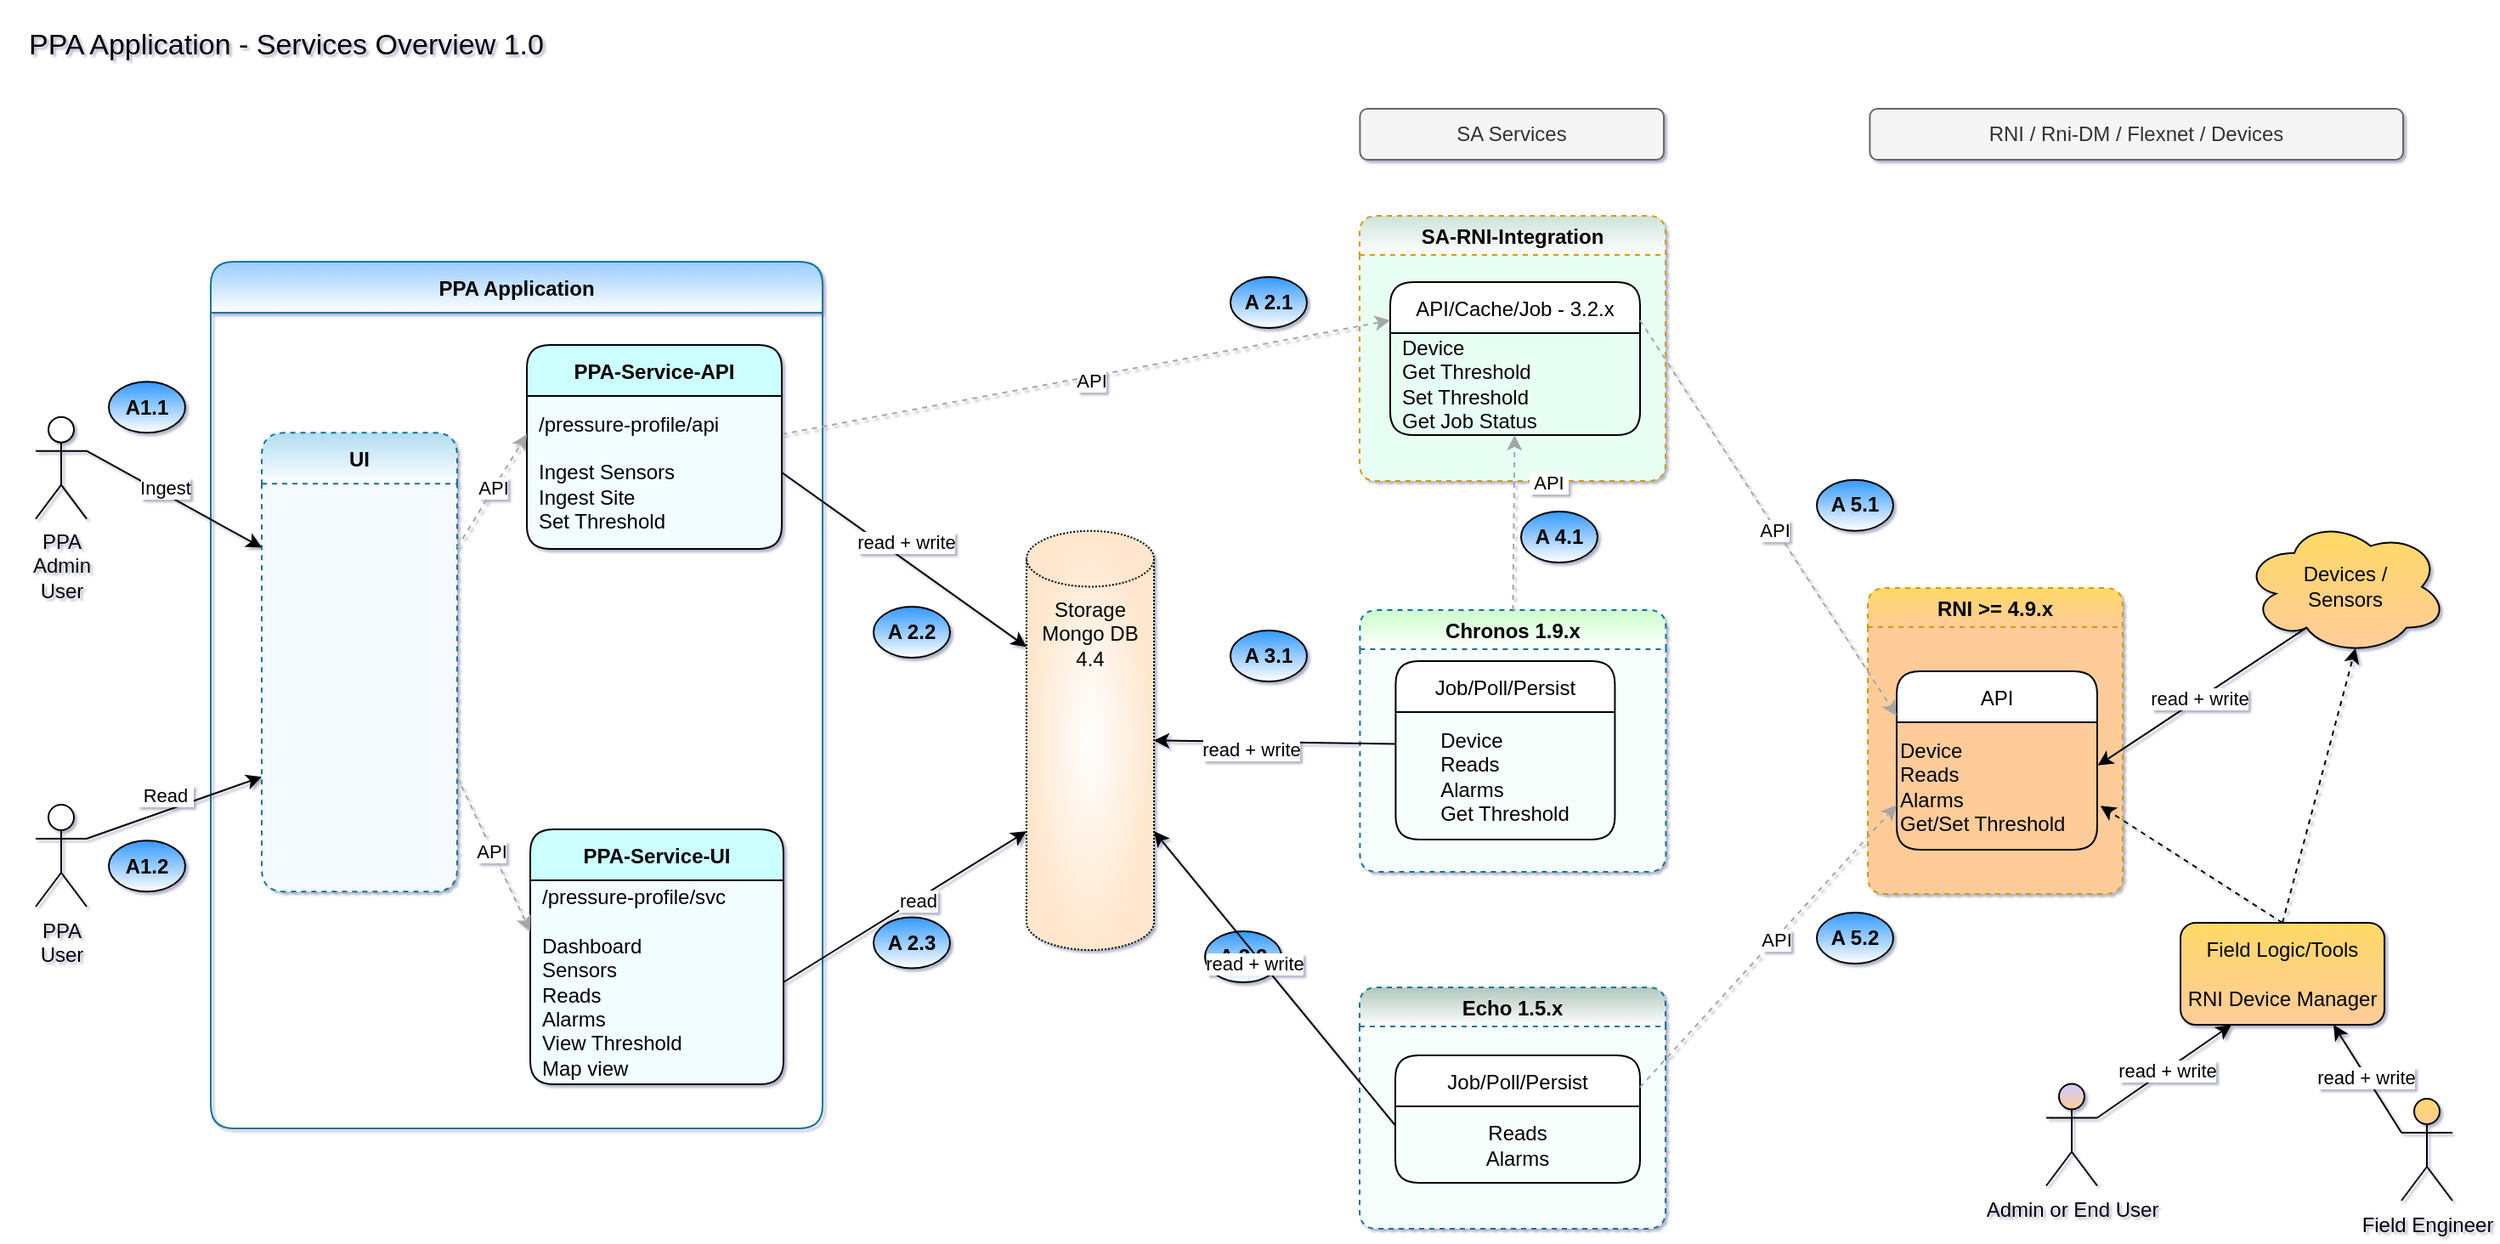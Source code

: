 <mxfile version="20.2.0" type="github"><diagram id="UW2Let9FedXbePVIwO7e" name="Page-1"><mxGraphModel dx="1752" dy="1195" grid="1" gridSize="15" guides="1" tooltips="1" connect="1" arrows="1" fold="1" page="1" pageScale="1" pageWidth="850" pageHeight="1100" math="0" shadow="1"><root><mxCell id="0"/><mxCell id="1" parent="0"/><mxCell id="AruDtZ0RBoFqMmwlggtc-82" value="PPA Application" style="swimlane;rounded=1;fillColor=#99CCFF;strokeColor=#10739e;swimlaneFillColor=none;gradientColor=#ffffff;startSize=30;" parent="1" vertex="1"><mxGeometry x="135" y="165" width="360" height="510" as="geometry"/></mxCell><mxCell id="ZzOdG_4jZLLu2tyRgjDv-50" value="Storage&lt;br&gt;Mongo DB 4.4" style="shape=cylinder3;whiteSpace=wrap;html=1;boundedLbl=1;backgroundOutline=1;size=16.4;strokeColor=default;fillColor=default;gradientColor=#FFE6CC;dashed=1;dashPattern=1 1;gradientDirection=radial;verticalAlign=top;horizontal=1;" parent="1" vertex="1"><mxGeometry x="615" y="323.41" width="75" height="246.59" as="geometry"/></mxCell><mxCell id="ZzOdG_4jZLLu2tyRgjDv-80" value="PPA&lt;br&gt;Admin&lt;br&gt;User" style="shape=umlActor;verticalLabelPosition=bottom;verticalAlign=top;html=1;outlineConnect=0;rounded=1;" parent="1" vertex="1"><mxGeometry x="32" y="256.33" width="30" height="60" as="geometry"/></mxCell><mxCell id="ZzOdG_4jZLLu2tyRgjDv-86" value="&lt;b&gt;A 4.1&lt;/b&gt;" style="ellipse;whiteSpace=wrap;html=1;gradientColor=#ffffff;fillColor=#3399FF;" parent="1" vertex="1"><mxGeometry x="906" y="312" width="45" height="30" as="geometry"/></mxCell><mxCell id="ZzOdG_4jZLLu2tyRgjDv-89" value="SA-RNI-Integration" style="swimlane;rounded=1;dashed=1;fillColor=#CDE3DA;strokeColor=#d79b00;swimlaneFillColor=#E8FFF4;gradientColor=#ffffff;" parent="1" vertex="1"><mxGeometry x="811" y="138" width="180" height="156" as="geometry"/></mxCell><mxCell id="ZzOdG_4jZLLu2tyRgjDv-90" value="API/Cache/Job - 3.2.x" style="swimlane;fontStyle=0;childLayout=stackLayout;horizontal=1;startSize=30;horizontalStack=0;resizeParent=1;resizeParentMax=0;resizeLast=0;collapsible=1;marginBottom=0;rounded=1;" parent="ZzOdG_4jZLLu2tyRgjDv-89" vertex="1"><mxGeometry x="18" y="39" width="147" height="90" as="geometry"/></mxCell><mxCell id="AruDtZ0RBoFqMmwlggtc-56" value="Device&lt;br&gt;Get Threshold&lt;br&gt;Set Threshold&lt;br&gt;Get Job Status&lt;br&gt;" style="text;html=1;strokeColor=none;fillColor=none;align=left;verticalAlign=middle;whiteSpace=wrap;rounded=0;spacingLeft=5;" parent="ZzOdG_4jZLLu2tyRgjDv-90" vertex="1"><mxGeometry y="30" width="147" height="60" as="geometry"/></mxCell><mxCell id="ZzOdG_4jZLLu2tyRgjDv-110" value="PPA Application - Services Overview 1.0" style="text;html=1;strokeColor=none;fillColor=none;align=center;verticalAlign=middle;whiteSpace=wrap;rounded=0;dashed=1;dashPattern=1 1;fontSize=17;shadow=1;sketch=0;" parent="1" vertex="1"><mxGeometry x="15" y="15" width="329" height="45" as="geometry"/></mxCell><mxCell id="GmtC9z-hrs0Nm8OKajx7-26" value="&lt;b&gt;A 3.2&lt;/b&gt;" style="ellipse;whiteSpace=wrap;html=1;gradientColor=#ffffff;fillColor=#3399FF;" parent="1" vertex="1"><mxGeometry x="720" y="559.0" width="45" height="30" as="geometry"/></mxCell><mxCell id="V6qS4mEH70nxAcZY2XD3-2" value="&lt;b&gt;A 3.1&lt;/b&gt;" style="ellipse;whiteSpace=wrap;html=1;gradientColor=#ffffff;fillColor=#3399FF;" parent="1" vertex="1"><mxGeometry x="735" y="382" width="45" height="30" as="geometry"/></mxCell><mxCell id="AruDtZ0RBoFqMmwlggtc-1" value="UI" style="swimlane;rounded=1;dashed=1;fillColor=#b1ddf0;strokeColor=#10739e;swimlaneFillColor=#F5FAFF;gradientColor=#ffffff;startSize=30;" parent="1" vertex="1"><mxGeometry x="165" y="265.66" width="115" height="270" as="geometry"/></mxCell><mxCell id="AruDtZ0RBoFqMmwlggtc-10" value="PPA &lt;br&gt;User" style="shape=umlActor;verticalLabelPosition=bottom;verticalAlign=top;html=1;outlineConnect=0;rounded=1;" parent="1" vertex="1"><mxGeometry x="32" y="484.5" width="30" height="60" as="geometry"/></mxCell><mxCell id="ZzOdG_4jZLLu2tyRgjDv-84" value="&amp;nbsp;Read&amp;nbsp;" style="endArrow=classic;html=1;rounded=0;entryX=0;entryY=0.75;entryDx=0;entryDy=0;exitX=1;exitY=0.333;exitDx=0;exitDy=0;exitPerimeter=0;" parent="1" source="AruDtZ0RBoFqMmwlggtc-10" target="AruDtZ0RBoFqMmwlggtc-1" edge="1"><mxGeometry x="-0.051" y="8" width="50" height="50" relative="1" as="geometry"><mxPoint x="62" y="713.5" as="sourcePoint"/><mxPoint x="167" y="699" as="targetPoint"/><mxPoint y="-1" as="offset"/></mxGeometry></mxCell><mxCell id="AruDtZ0RBoFqMmwlggtc-18" value="&lt;b&gt;A1.2&lt;/b&gt;" style="ellipse;whiteSpace=wrap;html=1;gradientColor=#ffffff;fillColor=#3399FF;" parent="1" vertex="1"><mxGeometry x="75" y="505.66" width="45" height="30" as="geometry"/></mxCell><mxCell id="AruDtZ0RBoFqMmwlggtc-19" value="read + write" style="endArrow=classic;html=1;rounded=0;entryX=0;entryY=0;entryDx=0;entryDy=68.2;exitX=1;exitY=0.5;exitDx=0;exitDy=0;entryPerimeter=0;" parent="1" source="AruDtZ0RBoFqMmwlggtc-77" target="ZzOdG_4jZLLu2tyRgjDv-50" edge="1"><mxGeometry x="-0.051" y="8" width="50" height="50" relative="1" as="geometry"><mxPoint x="517" y="382.75" as="sourcePoint"/><mxPoint x="483" y="397.5" as="targetPoint"/><mxPoint y="-1" as="offset"/></mxGeometry></mxCell><mxCell id="AruDtZ0RBoFqMmwlggtc-20" value="&lt;b&gt;A 2.2&lt;/b&gt;" style="ellipse;whiteSpace=wrap;html=1;gradientColor=#ffffff;fillColor=#3399FF;" parent="1" vertex="1"><mxGeometry x="525" y="368" width="45" height="30" as="geometry"/></mxCell><mxCell id="AruDtZ0RBoFqMmwlggtc-21" value="read" style="endArrow=classic;html=1;rounded=0;entryX=0;entryY=0;entryDx=0;entryDy=176.742;exitX=1;exitY=0.5;exitDx=0;exitDy=0;entryPerimeter=0;" parent="1" source="AruDtZ0RBoFqMmwlggtc-61" target="ZzOdG_4jZLLu2tyRgjDv-50" edge="1"><mxGeometry x="0.101" y="-1" width="50" height="50" relative="1" as="geometry"><mxPoint x="527" y="575.5" as="sourcePoint"/><mxPoint x="483" y="560.5" as="targetPoint"/><mxPoint as="offset"/></mxGeometry></mxCell><mxCell id="AruDtZ0RBoFqMmwlggtc-22" value="&lt;b&gt;A 2.3&lt;br&gt;&lt;/b&gt;" style="ellipse;whiteSpace=wrap;html=1;gradientColor=#ffffff;fillColor=#3399FF;" parent="1" vertex="1"><mxGeometry x="525" y="550.75" width="45" height="30" as="geometry"/></mxCell><mxCell id="V6qS4mEH70nxAcZY2XD3-1" value="" style="endArrow=classic;html=1;rounded=0;exitX=1;exitY=0.25;exitDx=0;exitDy=0;strokeColor=#A6A6A6;shadow=0;dashed=1;entryX=0;entryY=0.25;entryDx=0;entryDy=0;" parent="1" source="AruDtZ0RBoFqMmwlggtc-77" target="ZzOdG_4jZLLu2tyRgjDv-90" edge="1"><mxGeometry width="50" height="50" relative="1" as="geometry"><mxPoint x="490" y="345.25" as="sourcePoint"/><mxPoint x="839" y="210" as="targetPoint"/></mxGeometry></mxCell><mxCell id="AruDtZ0RBoFqMmwlggtc-29" value="API" style="edgeLabel;html=1;align=center;verticalAlign=middle;resizable=0;points=[];" parent="V6qS4mEH70nxAcZY2XD3-1" vertex="1" connectable="0"><mxGeometry x="0.052" y="-1" relative="1" as="geometry"><mxPoint x="-7" y="2" as="offset"/></mxGeometry></mxCell><mxCell id="AruDtZ0RBoFqMmwlggtc-24" value="Chronos 1.9.x" style="swimlane;rounded=1;dashed=1;fillColor=#CCFFCC;strokeColor=#10739e;swimlaneFillColor=#F7FFFC;gradientColor=#ffffff;" parent="1" vertex="1"><mxGeometry x="811.21" y="370" width="180" height="154" as="geometry"/></mxCell><mxCell id="AruDtZ0RBoFqMmwlggtc-25" value="Job/Poll/Persist" style="swimlane;fontStyle=0;childLayout=stackLayout;horizontal=1;startSize=30;horizontalStack=0;resizeParent=1;resizeParentMax=0;resizeLast=0;collapsible=1;marginBottom=0;rounded=1;" parent="AruDtZ0RBoFqMmwlggtc-24" vertex="1"><mxGeometry x="21" y="30" width="129" height="105" as="geometry"/></mxCell><mxCell id="AruDtZ0RBoFqMmwlggtc-57" value="&lt;div style=&quot;text-align: left;&quot;&gt;&lt;span style=&quot;background-color: initial;&quot;&gt;Device&lt;br&gt;Reads&lt;/span&gt;&lt;/div&gt;&lt;div style=&quot;text-align: left;&quot;&gt;&lt;span style=&quot;background-color: initial;&quot;&gt;Alarms&lt;br&gt;Get Threshold&lt;/span&gt;&lt;/div&gt;" style="text;html=1;strokeColor=none;fillColor=none;align=center;verticalAlign=middle;whiteSpace=wrap;rounded=0;" parent="AruDtZ0RBoFqMmwlggtc-25" vertex="1"><mxGeometry y="30" width="129" height="75" as="geometry"/></mxCell><mxCell id="AruDtZ0RBoFqMmwlggtc-27" value="read + write" style="endArrow=classic;html=1;rounded=0;entryX=1;entryY=0.5;entryDx=0;entryDy=0;entryPerimeter=0;exitX=0;exitY=0.25;exitDx=0;exitDy=0;" parent="1" source="AruDtZ0RBoFqMmwlggtc-57" target="ZzOdG_4jZLLu2tyRgjDv-50" edge="1"><mxGeometry x="0.201" y="4" width="50" height="50" relative="1" as="geometry"><mxPoint x="824.21" y="428" as="sourcePoint"/><mxPoint x="582" y="521.75" as="targetPoint"/><mxPoint as="offset"/></mxGeometry></mxCell><mxCell id="AruDtZ0RBoFqMmwlggtc-28" value="" style="endArrow=classic;html=1;rounded=0;exitX=0.5;exitY=0;exitDx=0;exitDy=0;strokeColor=#A6A6A6;shadow=0;dashed=1;" parent="1" source="AruDtZ0RBoFqMmwlggtc-24" target="AruDtZ0RBoFqMmwlggtc-56" edge="1"><mxGeometry width="50" height="50" relative="1" as="geometry"><mxPoint x="922.0" y="308" as="sourcePoint"/><mxPoint x="1044" y="235" as="targetPoint"/></mxGeometry></mxCell><mxCell id="AruDtZ0RBoFqMmwlggtc-30" value="&amp;nbsp;API&amp;nbsp;" style="edgeLabel;html=1;align=center;verticalAlign=middle;resizable=0;points=[];" parent="AruDtZ0RBoFqMmwlggtc-28" vertex="1" connectable="0"><mxGeometry x="-0.081" relative="1" as="geometry"><mxPoint x="20" y="-28" as="offset"/></mxGeometry></mxCell><mxCell id="AruDtZ0RBoFqMmwlggtc-31" value="Echo 1.5.x" style="swimlane;rounded=1;dashed=1;fillColor=#B1C7BD;strokeColor=#10739e;swimlaneFillColor=#F7FFFC;gradientColor=#ffffff;" parent="1" vertex="1"><mxGeometry x="811" y="592" width="180" height="142" as="geometry"/></mxCell><mxCell id="AruDtZ0RBoFqMmwlggtc-32" value="Job/Poll/Persist" style="swimlane;fontStyle=0;childLayout=stackLayout;horizontal=1;startSize=30;horizontalStack=0;resizeParent=1;resizeParentMax=0;resizeLast=0;collapsible=1;marginBottom=0;rounded=1;" parent="AruDtZ0RBoFqMmwlggtc-31" vertex="1"><mxGeometry x="21" y="40" width="144" height="75" as="geometry"/></mxCell><mxCell id="AruDtZ0RBoFqMmwlggtc-55" value="Reads&lt;br&gt;Alarms&lt;br&gt;" style="text;html=1;strokeColor=none;fillColor=none;align=center;verticalAlign=middle;whiteSpace=wrap;rounded=0;" parent="AruDtZ0RBoFqMmwlggtc-32" vertex="1"><mxGeometry y="30" width="144" height="45" as="geometry"/></mxCell><mxCell id="AruDtZ0RBoFqMmwlggtc-33" value="read + write" style="endArrow=classic;html=1;rounded=0;entryX=1;entryY=0;entryDx=0;entryDy=176.742;exitX=0;exitY=0.25;exitDx=0;exitDy=0;entryPerimeter=0;" parent="1" source="AruDtZ0RBoFqMmwlggtc-55" target="ZzOdG_4jZLLu2tyRgjDv-50" edge="1"><mxGeometry x="0.124" y="4" width="50" height="50" relative="1" as="geometry"><mxPoint x="1066" y="630.5" as="sourcePoint"/><mxPoint x="955" y="645.5" as="targetPoint"/><mxPoint as="offset"/></mxGeometry></mxCell><mxCell id="AruDtZ0RBoFqMmwlggtc-35" value="&lt;b&gt;A 2.1&lt;/b&gt;" style="ellipse;whiteSpace=wrap;html=1;gradientColor=#ffffff;fillColor=#3399FF;" parent="1" vertex="1"><mxGeometry x="735" y="174" width="45" height="30" as="geometry"/></mxCell><mxCell id="AruDtZ0RBoFqMmwlggtc-36" value="RNI &gt;= 4.9.x" style="swimlane;rounded=1;dashed=1;fillColor=#FFD966;strokeColor=#d79b00;swimlaneFillColor=#FFCC99;gradientColor=#FFCC99;gradientDirection=south;" parent="1" vertex="1"><mxGeometry x="1110" y="357" width="150" height="180" as="geometry"/></mxCell><mxCell id="AruDtZ0RBoFqMmwlggtc-37" value="API" style="swimlane;fontStyle=0;childLayout=stackLayout;horizontal=1;startSize=30;horizontalStack=0;resizeParent=1;resizeParentMax=0;resizeLast=0;collapsible=1;marginBottom=0;rounded=1;" parent="AruDtZ0RBoFqMmwlggtc-36" vertex="1"><mxGeometry x="17" y="49" width="118" height="105" as="geometry"/></mxCell><mxCell id="AruDtZ0RBoFqMmwlggtc-54" value="Device&lt;br&gt;Reads&lt;br&gt;Alarms&lt;br&gt;Get/Set Threshold&lt;br&gt;" style="text;html=1;align=left;verticalAlign=middle;resizable=0;points=[];autosize=1;strokeColor=none;fillColor=none;" parent="AruDtZ0RBoFqMmwlggtc-37" vertex="1"><mxGeometry y="30" width="118" height="75" as="geometry"/></mxCell><mxCell id="AruDtZ0RBoFqMmwlggtc-38" value="" style="endArrow=classic;html=1;rounded=0;exitX=1;exitY=0.25;exitDx=0;exitDy=0;strokeColor=#A6A6A6;shadow=0;dashed=1;entryX=0;entryY=0.25;entryDx=0;entryDy=0;" parent="1" source="ZzOdG_4jZLLu2tyRgjDv-90" target="AruDtZ0RBoFqMmwlggtc-37" edge="1"><mxGeometry width="50" height="50" relative="1" as="geometry"><mxPoint x="466.0" y="343" as="sourcePoint"/><mxPoint x="1100" y="342.5" as="targetPoint"/></mxGeometry></mxCell><mxCell id="AruDtZ0RBoFqMmwlggtc-39" value="API" style="edgeLabel;html=1;align=center;verticalAlign=middle;resizable=0;points=[];" parent="AruDtZ0RBoFqMmwlggtc-38" vertex="1" connectable="0"><mxGeometry x="0.052" y="-1" relative="1" as="geometry"><mxPoint as="offset"/></mxGeometry></mxCell><mxCell id="AruDtZ0RBoFqMmwlggtc-40" value="" style="endArrow=classic;html=1;rounded=0;exitX=1;exitY=0.25;exitDx=0;exitDy=0;strokeColor=#A6A6A6;shadow=0;dashed=1;entryX=0;entryY=0.75;entryDx=0;entryDy=0;" parent="1" source="AruDtZ0RBoFqMmwlggtc-32" target="AruDtZ0RBoFqMmwlggtc-37" edge="1"><mxGeometry width="50" height="50" relative="1" as="geometry"><mxPoint x="1215" y="267.5" as="sourcePoint"/><mxPoint x="1383" y="380.5" as="targetPoint"/></mxGeometry></mxCell><mxCell id="AruDtZ0RBoFqMmwlggtc-41" value="API" style="edgeLabel;html=1;align=center;verticalAlign=middle;resizable=0;points=[];" parent="AruDtZ0RBoFqMmwlggtc-40" vertex="1" connectable="0"><mxGeometry x="0.052" y="-1" relative="1" as="geometry"><mxPoint as="offset"/></mxGeometry></mxCell><mxCell id="AruDtZ0RBoFqMmwlggtc-42" value="&lt;b&gt;A 5.1&lt;/b&gt;" style="ellipse;whiteSpace=wrap;html=1;gradientColor=#ffffff;fillColor=#3399FF;" parent="1" vertex="1"><mxGeometry x="1080" y="293.41" width="45" height="30" as="geometry"/></mxCell><mxCell id="AruDtZ0RBoFqMmwlggtc-43" value="&lt;b&gt;A 5.2&lt;/b&gt;" style="ellipse;whiteSpace=wrap;html=1;gradientColor=#ffffff;fillColor=#3399FF;" parent="1" vertex="1"><mxGeometry x="1080" y="548.0" width="45" height="30" as="geometry"/></mxCell><mxCell id="ZzOdG_4jZLLu2tyRgjDv-111" value="Ingest" style="endArrow=classic;html=1;rounded=0;entryX=0;entryY=0.25;entryDx=0;entryDy=0;exitX=1;exitY=0.333;exitDx=0;exitDy=0;exitPerimeter=0;" parent="1" source="ZzOdG_4jZLLu2tyRgjDv-80" target="AruDtZ0RBoFqMmwlggtc-1" edge="1"><mxGeometry x="-0.139" y="3" width="50" height="50" relative="1" as="geometry"><mxPoint x="62.0" y="420" as="sourcePoint"/><mxPoint x="164" y="362.5" as="targetPoint"/><mxPoint as="offset"/></mxGeometry></mxCell><mxCell id="ZzOdG_4jZLLu2tyRgjDv-85" value="&lt;b&gt;A1.1&lt;/b&gt;" style="ellipse;whiteSpace=wrap;html=1;gradientColor=#ffffff;fillColor=#3399FF;" parent="1" vertex="1"><mxGeometry x="75" y="235.66" width="45" height="30" as="geometry"/></mxCell><mxCell id="AruDtZ0RBoFqMmwlggtc-62" value="Devices / &lt;br&gt;Sensors" style="ellipse;shape=cloud;whiteSpace=wrap;html=1;fillColor=#FFD966;gradientColor=#FFCC99;gradientDirection=south;" parent="1" vertex="1"><mxGeometry x="1331" y="316.33" width="120" height="80" as="geometry"/></mxCell><mxCell id="AruDtZ0RBoFqMmwlggtc-63" value="Field Logic/Tools&lt;br&gt;&lt;br&gt;RNI Device Manager" style="rounded=1;whiteSpace=wrap;html=1;fillColor=#FFD966;gradientColor=#FFCC99;gradientDirection=south;" parent="1" vertex="1"><mxGeometry x="1294" y="554" width="120" height="60" as="geometry"/></mxCell><mxCell id="AruDtZ0RBoFqMmwlggtc-64" value="read + write" style="endArrow=classic;html=1;rounded=0;entryX=1.003;entryY=0.339;entryDx=0;entryDy=0;entryPerimeter=0;exitX=0.31;exitY=0.8;exitDx=0;exitDy=0;exitPerimeter=0;" parent="1" source="AruDtZ0RBoFqMmwlggtc-62" target="AruDtZ0RBoFqMmwlggtc-54" edge="1"><mxGeometry x="0.026" width="50" height="50" relative="1" as="geometry"><mxPoint x="1243.21" y="252" as="sourcePoint"/><mxPoint x="1121" y="331.45" as="targetPoint"/><mxPoint as="offset"/></mxGeometry></mxCell><mxCell id="AruDtZ0RBoFqMmwlggtc-67" value="Field Engineer" style="shape=umlActor;verticalLabelPosition=bottom;verticalAlign=top;html=1;outlineConnect=0;fillColor=#FFD966;gradientColor=#FFCC99;gradientDirection=south;" parent="1" vertex="1"><mxGeometry x="1424" y="657.5" width="30" height="60" as="geometry"/></mxCell><mxCell id="AruDtZ0RBoFqMmwlggtc-68" value="read + write" style="endArrow=classic;html=1;rounded=0;entryX=0.75;entryY=1;entryDx=0;entryDy=0;exitX=0;exitY=0.333;exitDx=0;exitDy=0;exitPerimeter=0;" parent="1" source="AruDtZ0RBoFqMmwlggtc-67" target="AruDtZ0RBoFqMmwlggtc-63" edge="1"><mxGeometry x="0.026" width="50" height="50" relative="1" as="geometry"><mxPoint x="1338.2" y="493" as="sourcePoint"/><mxPoint x="1236.441" y="553.425" as="targetPoint"/><mxPoint as="offset"/></mxGeometry></mxCell><mxCell id="AruDtZ0RBoFqMmwlggtc-69" value="" style="endArrow=classic;html=1;rounded=0;entryX=1.016;entryY=0.656;entryDx=0;entryDy=0;entryPerimeter=0;exitX=0.5;exitY=0;exitDx=0;exitDy=0;dashed=1;" parent="1" source="AruDtZ0RBoFqMmwlggtc-63" target="AruDtZ0RBoFqMmwlggtc-54" edge="1"><mxGeometry width="50" height="50" relative="1" as="geometry"><mxPoint x="630" y="662" as="sourcePoint"/><mxPoint x="680" y="612" as="targetPoint"/></mxGeometry></mxCell><mxCell id="AruDtZ0RBoFqMmwlggtc-70" value="" style="endArrow=classic;html=1;rounded=0;entryX=0.55;entryY=0.95;entryDx=0;entryDy=0;entryPerimeter=0;exitX=0.5;exitY=0;exitDx=0;exitDy=0;dashed=1;" parent="1" source="AruDtZ0RBoFqMmwlggtc-63" target="AruDtZ0RBoFqMmwlggtc-62" edge="1"><mxGeometry width="50" height="50" relative="1" as="geometry"><mxPoint x="1395" y="567" as="sourcePoint"/><mxPoint x="1302.352" y="500.2" as="targetPoint"/></mxGeometry></mxCell><mxCell id="AruDtZ0RBoFqMmwlggtc-71" value="Admin or End User" style="shape=umlActor;verticalLabelPosition=bottom;verticalAlign=top;html=1;outlineConnect=0;fillColor=#CCCCFF;gradientColor=#FFCC99;gradientDirection=south;" parent="1" vertex="1"><mxGeometry x="1215" y="648.75" width="30" height="60" as="geometry"/></mxCell><mxCell id="AruDtZ0RBoFqMmwlggtc-72" value="read + write" style="endArrow=classic;html=1;rounded=0;entryX=0.25;entryY=1;entryDx=0;entryDy=0;exitX=1;exitY=0.333;exitDx=0;exitDy=0;exitPerimeter=0;" parent="1" source="AruDtZ0RBoFqMmwlggtc-71" target="AruDtZ0RBoFqMmwlggtc-63" edge="1"><mxGeometry x="0.026" width="50" height="50" relative="1" as="geometry"><mxPoint x="1391" y="701.5" as="sourcePoint"/><mxPoint x="1361" y="629" as="targetPoint"/><mxPoint as="offset"/></mxGeometry></mxCell><mxCell id="AruDtZ0RBoFqMmwlggtc-17" value="PPA-Service-UI" style="swimlane;fontStyle=1;childLayout=stackLayout;horizontal=1;startSize=30;horizontalStack=0;resizeParent=1;resizeParentMax=0;resizeLast=0;collapsible=1;marginBottom=0;rounded=1;fillColor=#CCFFFF;swimlaneFillColor=#F2FDFF;" parent="1" vertex="1"><mxGeometry x="323" y="499" width="149" height="150" as="geometry"/></mxCell><mxCell id="AruDtZ0RBoFqMmwlggtc-61" value="&lt;span style=&quot;text-align: center;&quot;&gt;/pressure-profile/svc&lt;br&gt;&lt;/span&gt;&lt;br&gt;Dashboard&lt;br&gt;Sensors&lt;br&gt;Reads&lt;br&gt;Alarms&lt;br&gt;View Threshold&lt;br&gt;Map view" style="text;html=1;strokeColor=none;fillColor=none;align=left;verticalAlign=middle;whiteSpace=wrap;rounded=0;spacingLeft=5;" parent="AruDtZ0RBoFqMmwlggtc-17" vertex="1"><mxGeometry y="30" width="149" height="120" as="geometry"/></mxCell><mxCell id="AruDtZ0RBoFqMmwlggtc-76" value="PPA-Service-API" style="swimlane;fontStyle=1;childLayout=stackLayout;horizontal=1;startSize=30;horizontalStack=0;resizeParent=1;resizeParentMax=0;resizeLast=0;collapsible=1;marginBottom=0;rounded=1;fillColor=#CCFFFF;swimlaneFillColor=#F2FDFF;" parent="1" vertex="1"><mxGeometry x="321" y="214" width="150" height="120" as="geometry"/></mxCell><mxCell id="AruDtZ0RBoFqMmwlggtc-77" value="&lt;span style=&quot;text-align: center;&quot;&gt;/pressure-profile/api&lt;br&gt;&lt;/span&gt;&lt;br&gt;Ingest Sensors&lt;br&gt;Ingest Site&lt;br&gt;Set Threshold" style="text;html=1;strokeColor=none;fillColor=none;align=left;verticalAlign=middle;whiteSpace=wrap;rounded=0;spacingLeft=5;" parent="AruDtZ0RBoFqMmwlggtc-76" vertex="1"><mxGeometry y="30" width="150" height="90" as="geometry"/></mxCell><mxCell id="AruDtZ0RBoFqMmwlggtc-78" value="" style="endArrow=classic;html=1;rounded=0;exitX=1;exitY=0.25;exitDx=0;exitDy=0;strokeColor=#A6A6A6;shadow=0;dashed=1;entryX=0;entryY=0.25;entryDx=0;entryDy=0;" parent="1" source="AruDtZ0RBoFqMmwlggtc-1" target="AruDtZ0RBoFqMmwlggtc-77" edge="1"><mxGeometry width="50" height="50" relative="1" as="geometry"><mxPoint x="247" y="333.16" as="sourcePoint"/><mxPoint x="1036" y="256.5" as="targetPoint"/></mxGeometry></mxCell><mxCell id="AruDtZ0RBoFqMmwlggtc-79" value="API" style="edgeLabel;html=1;align=center;verticalAlign=middle;resizable=0;points=[];" parent="AruDtZ0RBoFqMmwlggtc-78" vertex="1" connectable="0"><mxGeometry x="0.052" y="-1" relative="1" as="geometry"><mxPoint x="-2" y="-1" as="offset"/></mxGeometry></mxCell><mxCell id="AruDtZ0RBoFqMmwlggtc-80" value="" style="endArrow=classic;html=1;rounded=0;exitX=1;exitY=0.75;exitDx=0;exitDy=0;strokeColor=#A6A6A6;shadow=0;dashed=1;entryX=0;entryY=0.25;entryDx=0;entryDy=0;" parent="1" source="AruDtZ0RBoFqMmwlggtc-1" target="AruDtZ0RBoFqMmwlggtc-61" edge="1"><mxGeometry width="50" height="50" relative="1" as="geometry"><mxPoint x="247" y="468.16" as="sourcePoint"/><mxPoint x="336" y="281.5" as="targetPoint"/></mxGeometry></mxCell><mxCell id="AruDtZ0RBoFqMmwlggtc-81" value="API" style="edgeLabel;html=1;align=center;verticalAlign=middle;resizable=0;points=[];" parent="AruDtZ0RBoFqMmwlggtc-80" vertex="1" connectable="0"><mxGeometry x="0.052" y="-1" relative="1" as="geometry"><mxPoint x="-2" y="-5" as="offset"/></mxGeometry></mxCell><mxCell id="AruDtZ0RBoFqMmwlggtc-83" value="SA Services" style="text;html=1;strokeColor=#666666;fillColor=#f5f5f5;align=center;verticalAlign=middle;whiteSpace=wrap;rounded=1;fontColor=#333333;" parent="1" vertex="1"><mxGeometry x="811.21" y="75" width="178.79" height="30" as="geometry"/></mxCell><mxCell id="AruDtZ0RBoFqMmwlggtc-84" value="RNI / Rni-DM / Flexnet / Devices" style="text;html=1;strokeColor=#666666;fillColor=#f5f5f5;align=center;verticalAlign=middle;whiteSpace=wrap;rounded=1;fontColor=#333333;" parent="1" vertex="1"><mxGeometry x="1111.21" y="75" width="313.79" height="30" as="geometry"/></mxCell></root></mxGraphModel></diagram></mxfile>